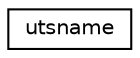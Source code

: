 digraph "Graphical Class Hierarchy"
{
 // INTERACTIVE_SVG=YES
 // LATEX_PDF_SIZE
  edge [fontname="Helvetica",fontsize="10",labelfontname="Helvetica",labelfontsize="10"];
  node [fontname="Helvetica",fontsize="10",shape=record];
  rankdir="LR";
  Node0 [label="utsname",height=0.2,width=0.4,color="black", fillcolor="white", style="filled",URL="$structutsname.html",tooltip=" "];
}
